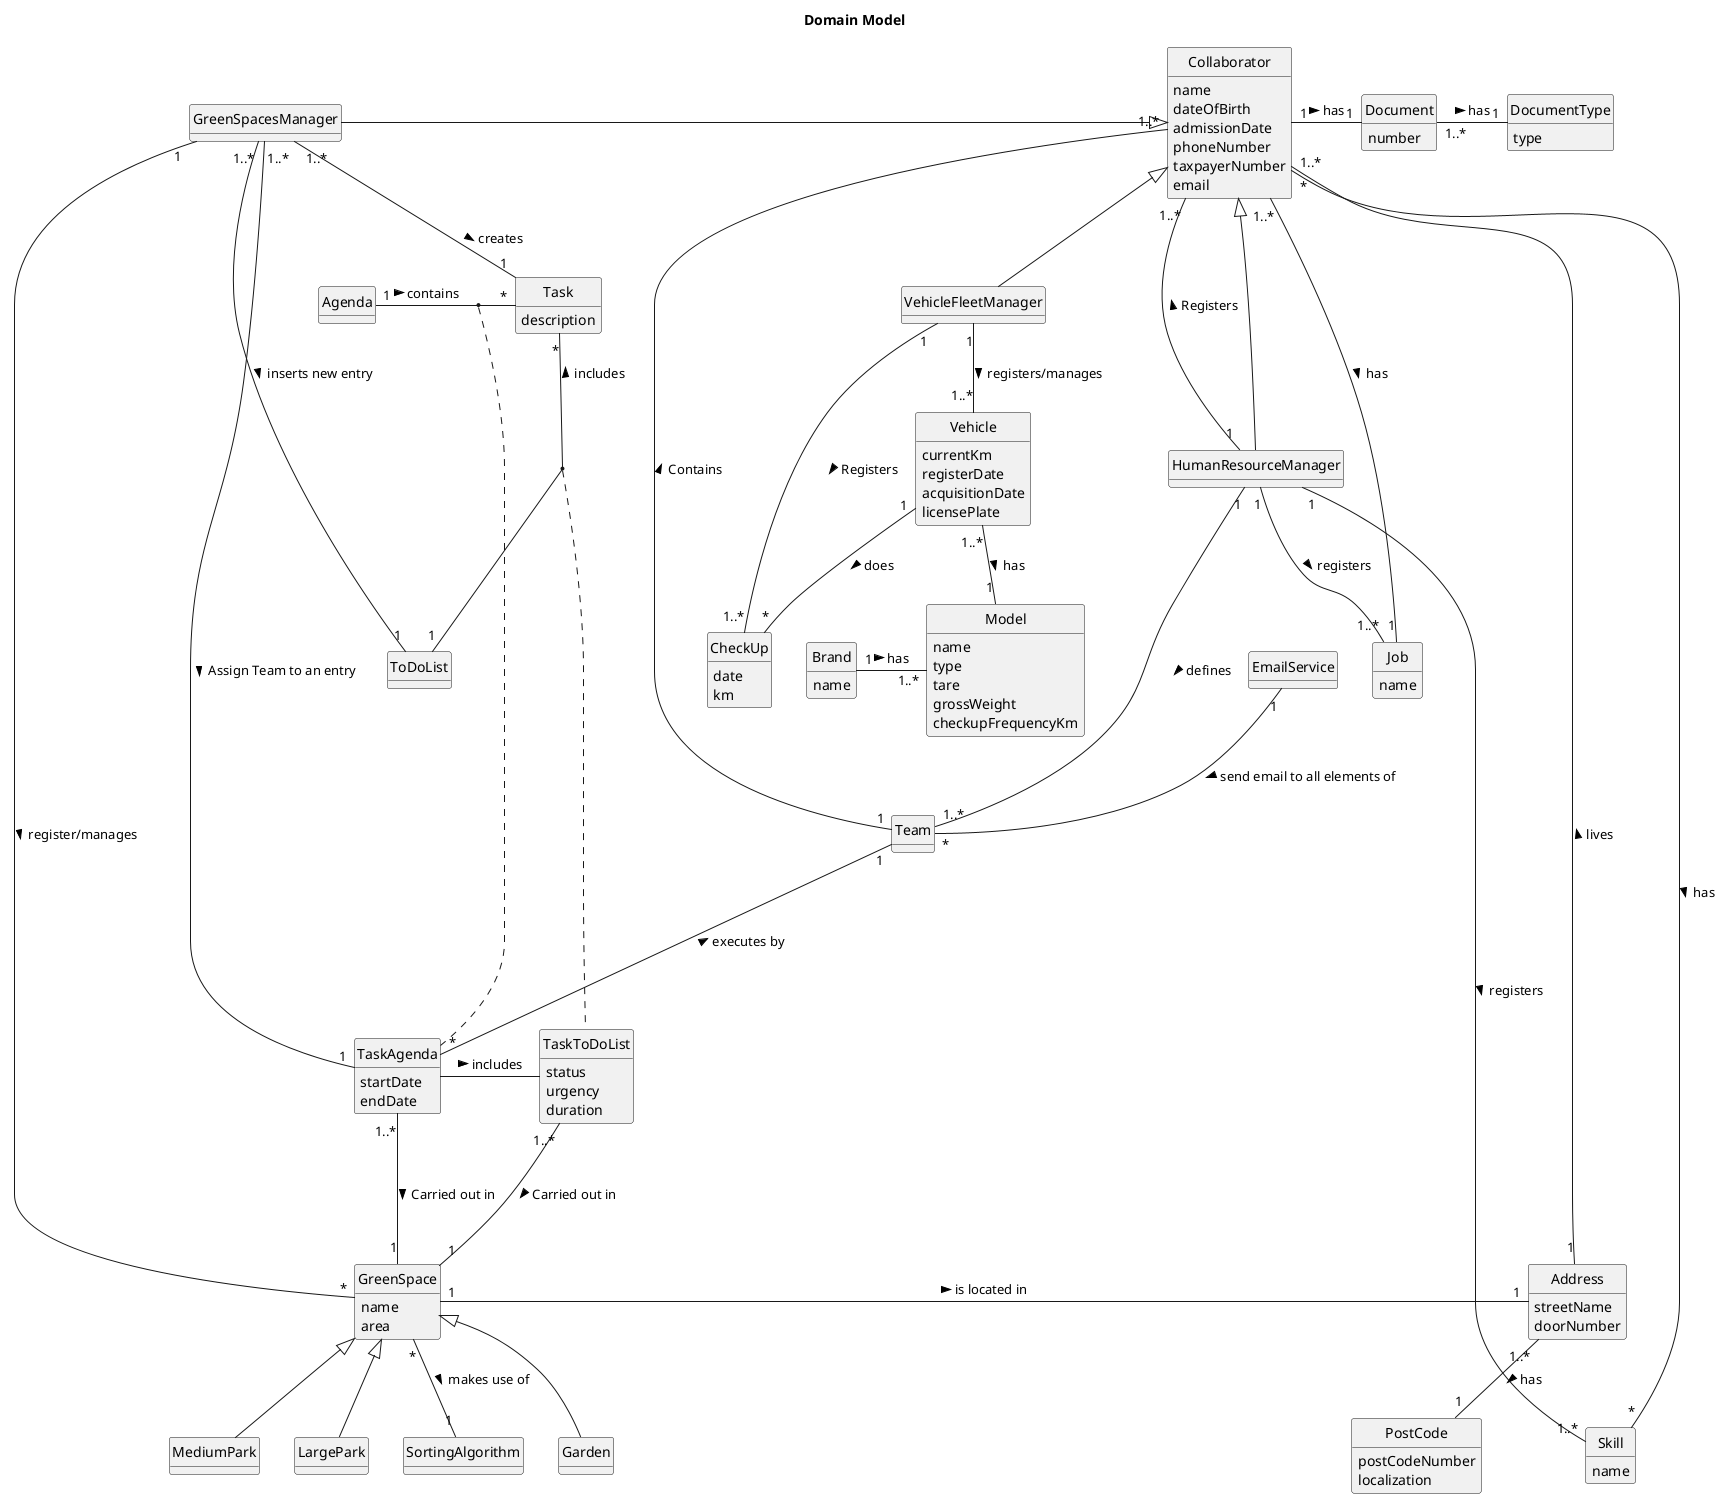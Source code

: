@startuml
skinparam monochrome true
skinparam packageStyle rectangle
skinparam shadowing false
skinparam classAttributeIconSize 0
hide circle
hide methods

title Domain Model

class Collaborator {
    name
    dateOfBirth
    admissionDate
    phoneNumber
    taxpayerNumber
    email
}

class Document{
    number
}

class DocumentType{
    type
}

class Address {
    streetName
    doorNumber
}

class PostCode{
    postCodeNumber
    localization
}

class VehicleFleetManager {
}

class HumanResourceManager {
}

class Brand {
     name
}

class Model {
     name
     type
     tare
     grossWeight
     checkupFrequencyKm
}

class Vehicle {
    currentKm
    registerDate
    acquisitionDate
    licensePlate
}

class Skill{
    name
}

class Job{
    name
}
class Team{
}

class CheckUp{
    date
    km
}

class GreenSpacesManager {
}

class GreenSpace {
    name
    area
}

class Garden {
}

class MediumPark {
}

class LargePark {
}

class ToDoList {
}

class TaskToDoList{
    status
    urgency
    duration
}

class TaskAgenda{
    startDate
    endDate
}

class Task {
    description
}

class Agenda{
}

Address "1..*" -- "1" PostCode : has >

Document "1..*" - "1" DocumentType : has >

'-------------Collaborator-------------
Collaborator "1" - "1" Document : has >
Collaborator "1..*" --- "1" Job : has >
Collaborator  <|--  HumanResourceManager
Collaborator <|-- VehicleFleetManager
GreenSpacesManager  -|>  Collaborator
Address "1" - "1..*" Collaborator : lives >
Skill "*" ---------- "*" Collaborator : has <
Collaborator "1..*" ----- "1" Team : Contains <

'-------------HumanResourceManager-------------
HumanResourceManager "1" -- "1..*" Skill : registers >
HumanResourceManager "1" -- "1..*" Job : registers >
HumanResourceManager "1" --- "1..*" Collaborator : Registers >
HumanResourceManager "1" -- "1..*" Team : defines >

'-------------VehicleFleetManager-------------
VehicleFleetManager "1" -- "1..*" Vehicle : registers/manages >
VehicleFleetManager "1" -- "1..*" CheckUp : Registers >

'-------------Brand-------------
Brand "1" -  "1..*" Model : has >

'-------------Vehicle-------------
Vehicle "1..*" -- "1" Model : has >
Vehicle "1" -- "*" CheckUp : does >

'-------------GreenSpacesManager-------------
GreenSpacesManager "1" - "*" GreenSpace : register/manages >
GreenSpacesManager "1..*" -- "1" Task : creates >
GreenSpacesManager "1..*" - "1" ToDoList : inserts new entry >

'-------------GreenSpace-------------
GreenSpace "1" - "1" Address : is located in >
GreenSpace <|-- Garden
GreenSpace <|-- MediumPark
GreenSpace <|-- LargePark

TaskAgenda "1..*" --- "1" GreenSpace :  Carried out in  >
TaskToDoList "1..*" --- "1" GreenSpace :  Carried out in  >

Task "*" -- "1" ToDoList : includes <


GreenSpacesManager "1..*" - "1" TaskAgenda : Assign Team to an entry >
Team "1" --- "*" TaskAgenda : executes by <
Agenda "1" - "*" Task : contains >

EmailService "1" -- "*" Team :  send email to all elements of >

GreenSpace "*" -- "1" SortingAlgorithm : makes use of >

(Task,ToDoList) .. TaskToDoList
(Task,Agenda) .. TaskAgenda

TaskAgenda - TaskToDoList : includes >
@enduml
